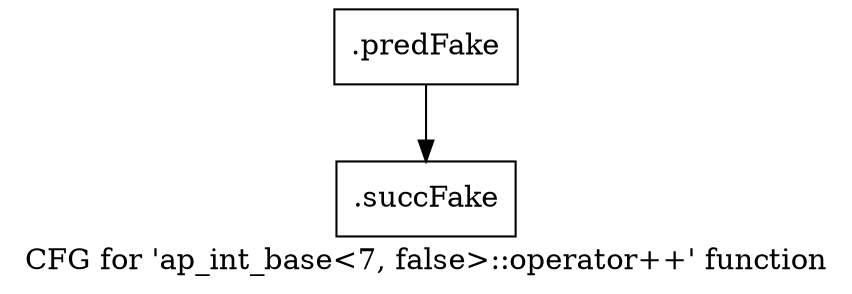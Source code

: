 digraph "CFG for 'ap_int_base\<7, false\>::operator++' function" {
	label="CFG for 'ap_int_base\<7, false\>::operator++' function";

	Node0x5cc8c70 [shape=record,filename="",linenumber="",label="{.predFake}"];
	Node0x5cc8c70 -> Node0x6157410[ callList="" memoryops="" filename="/mnt/xilinx/Vitis_HLS/2021.2/include/ap_int_base.h" execusionnum="1296"];
	Node0x6157410 [shape=record,filename="/mnt/xilinx/Vitis_HLS/2021.2/include/ap_int_base.h",linenumber="926",label="{.succFake}"];
}
